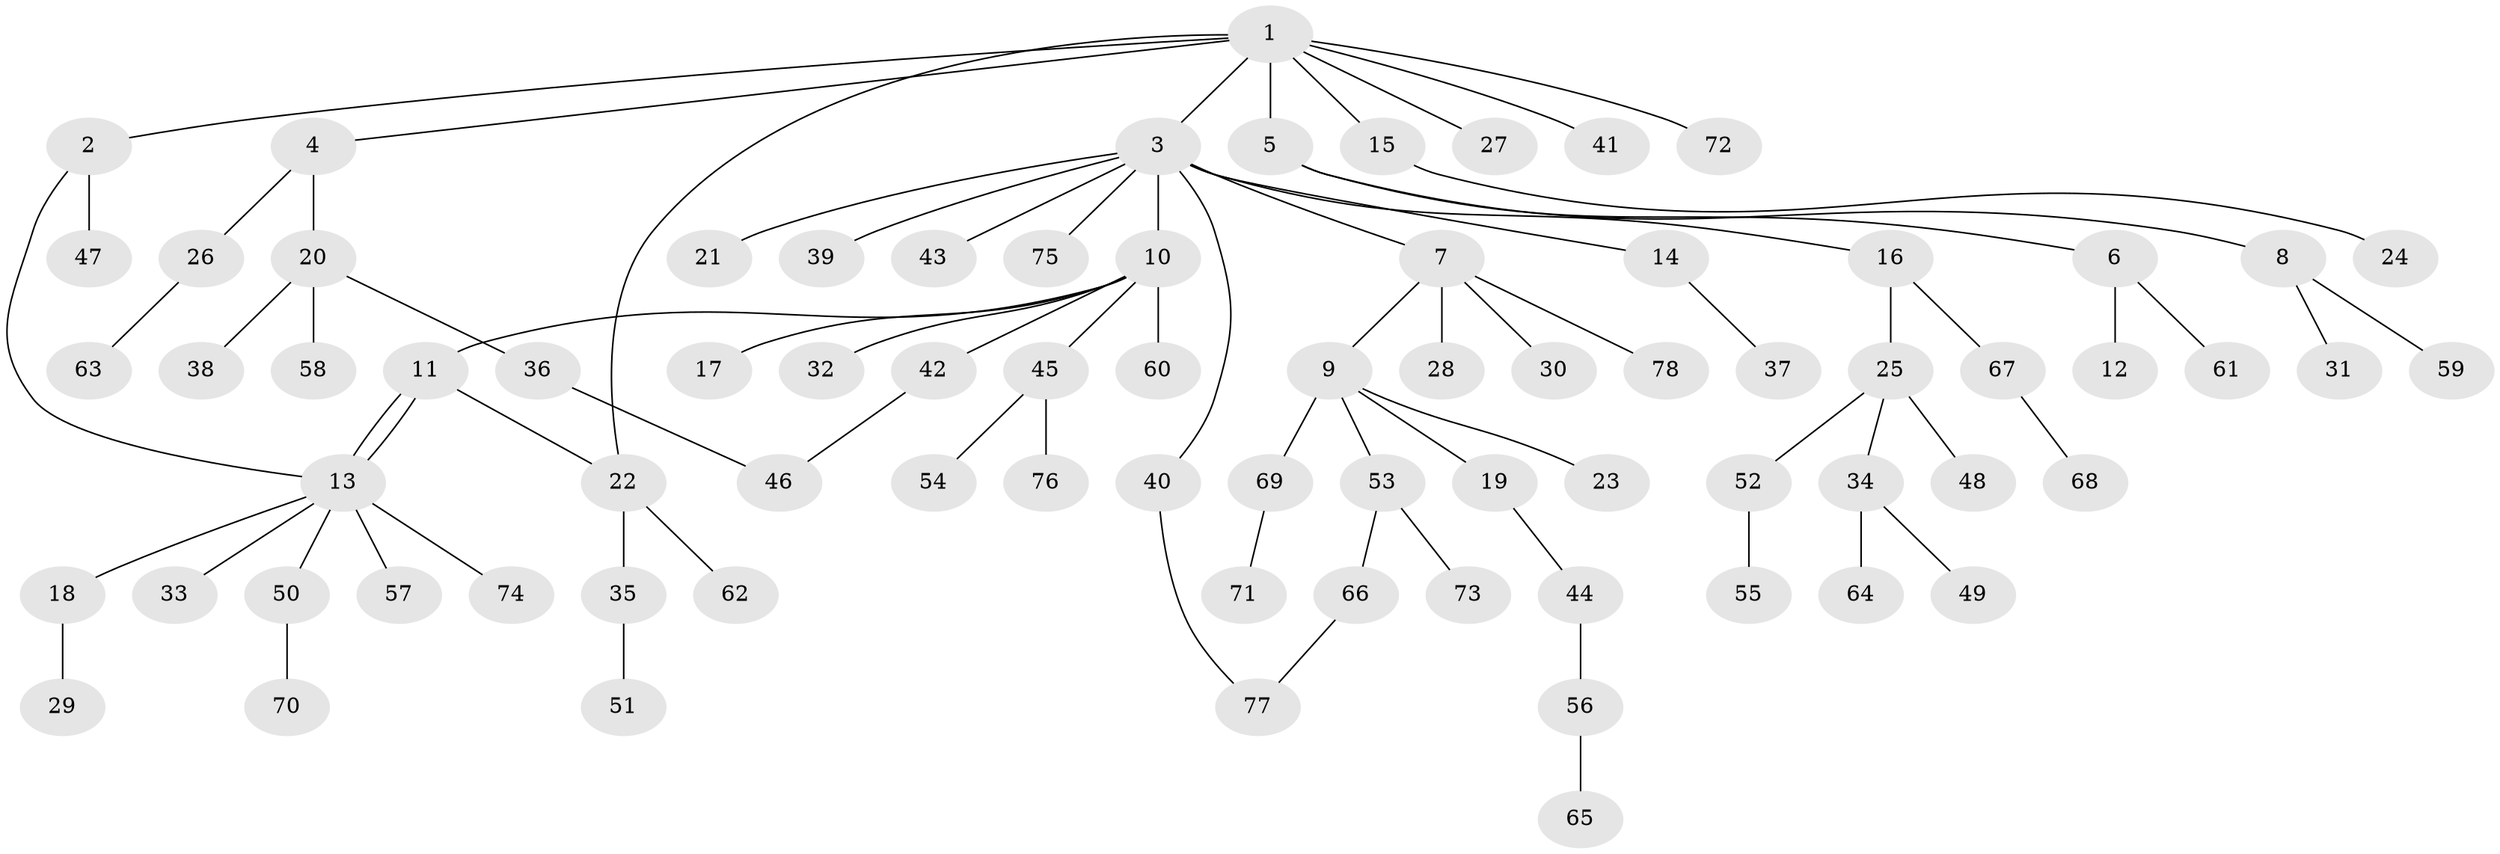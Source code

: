 // coarse degree distribution, {3: 0.08695652173913043, 1: 0.8260869565217391, 7: 0.043478260869565216, 12: 0.043478260869565216}
// Generated by graph-tools (version 1.1) at 2025/51/03/04/25 21:51:00]
// undirected, 78 vertices, 82 edges
graph export_dot {
graph [start="1"]
  node [color=gray90,style=filled];
  1;
  2;
  3;
  4;
  5;
  6;
  7;
  8;
  9;
  10;
  11;
  12;
  13;
  14;
  15;
  16;
  17;
  18;
  19;
  20;
  21;
  22;
  23;
  24;
  25;
  26;
  27;
  28;
  29;
  30;
  31;
  32;
  33;
  34;
  35;
  36;
  37;
  38;
  39;
  40;
  41;
  42;
  43;
  44;
  45;
  46;
  47;
  48;
  49;
  50;
  51;
  52;
  53;
  54;
  55;
  56;
  57;
  58;
  59;
  60;
  61;
  62;
  63;
  64;
  65;
  66;
  67;
  68;
  69;
  70;
  71;
  72;
  73;
  74;
  75;
  76;
  77;
  78;
  1 -- 2;
  1 -- 3;
  1 -- 4;
  1 -- 5;
  1 -- 15;
  1 -- 22;
  1 -- 27;
  1 -- 41;
  1 -- 72;
  2 -- 13;
  2 -- 47;
  3 -- 7;
  3 -- 10;
  3 -- 14;
  3 -- 16;
  3 -- 21;
  3 -- 39;
  3 -- 40;
  3 -- 43;
  3 -- 75;
  4 -- 20;
  4 -- 26;
  5 -- 6;
  5 -- 8;
  6 -- 12;
  6 -- 61;
  7 -- 9;
  7 -- 28;
  7 -- 30;
  7 -- 78;
  8 -- 31;
  8 -- 59;
  9 -- 19;
  9 -- 23;
  9 -- 53;
  9 -- 69;
  10 -- 11;
  10 -- 17;
  10 -- 32;
  10 -- 42;
  10 -- 45;
  10 -- 60;
  11 -- 13;
  11 -- 13;
  11 -- 22;
  13 -- 18;
  13 -- 33;
  13 -- 50;
  13 -- 57;
  13 -- 74;
  14 -- 37;
  15 -- 24;
  16 -- 25;
  16 -- 67;
  18 -- 29;
  19 -- 44;
  20 -- 36;
  20 -- 38;
  20 -- 58;
  22 -- 35;
  22 -- 62;
  25 -- 34;
  25 -- 48;
  25 -- 52;
  26 -- 63;
  34 -- 49;
  34 -- 64;
  35 -- 51;
  36 -- 46;
  40 -- 77;
  42 -- 46;
  44 -- 56;
  45 -- 54;
  45 -- 76;
  50 -- 70;
  52 -- 55;
  53 -- 66;
  53 -- 73;
  56 -- 65;
  66 -- 77;
  67 -- 68;
  69 -- 71;
}
